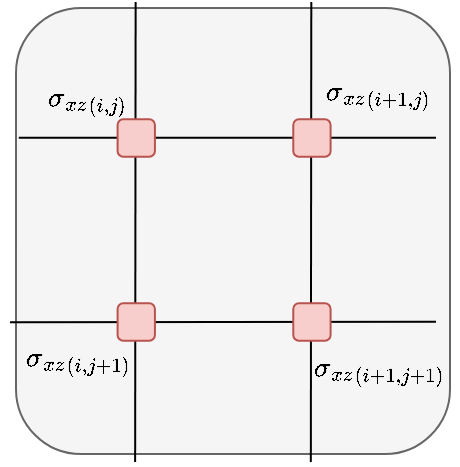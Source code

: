 <mxfile version="22.1.7" type="github">
  <diagram name="第 1 页" id="ytVl9bIwSj31jDskWyxF">
    <mxGraphModel dx="1340" dy="278" grid="0" gridSize="10" guides="1" tooltips="1" connect="1" arrows="1" fold="1" page="1" pageScale="1" pageWidth="827" pageHeight="1169" math="1" shadow="0">
      <root>
        <mxCell id="0" />
        <mxCell id="1" parent="0" />
        <mxCell id="hVE_uhket6KHbPChakAS-282" value="" style="group;rounded=1;" vertex="1" connectable="0" parent="1">
          <mxGeometry x="-423" y="870" width="220" height="230" as="geometry" />
        </mxCell>
        <mxCell id="hVE_uhket6KHbPChakAS-283" value="" style="rounded=1;whiteSpace=wrap;html=1;fillColor=#f5f5f5;fontColor=#333333;strokeColor=#666666;" vertex="1" parent="hVE_uhket6KHbPChakAS-282">
          <mxGeometry x="3" y="3" width="217" height="223" as="geometry" />
        </mxCell>
        <mxCell id="hVE_uhket6KHbPChakAS-284" value="" style="endArrow=none;html=1;rounded=1;" edge="1" parent="hVE_uhket6KHbPChakAS-282">
          <mxGeometry width="50" height="50" relative="1" as="geometry">
            <mxPoint x="4.392" y="67.85" as="sourcePoint" />
            <mxPoint x="213.0" y="67.85" as="targetPoint" />
          </mxGeometry>
        </mxCell>
        <mxCell id="hVE_uhket6KHbPChakAS-285" value="" style="endArrow=none;html=1;rounded=1;" edge="1" parent="hVE_uhket6KHbPChakAS-282">
          <mxGeometry width="50" height="50" relative="1" as="geometry">
            <mxPoint x="62.813" as="sourcePoint" />
            <mxPoint x="62.582" y="230.0" as="targetPoint" />
          </mxGeometry>
        </mxCell>
        <mxCell id="hVE_uhket6KHbPChakAS-286" value="" style="endArrow=none;html=1;rounded=1;" edge="1" parent="hVE_uhket6KHbPChakAS-282">
          <mxGeometry width="50" height="50" relative="1" as="geometry">
            <mxPoint x="150.648" as="sourcePoint" />
            <mxPoint x="150.418" y="230.0" as="targetPoint" />
          </mxGeometry>
        </mxCell>
        <mxCell id="hVE_uhket6KHbPChakAS-287" value="" style="endArrow=none;html=1;rounded=1;" edge="1" parent="hVE_uhket6KHbPChakAS-282">
          <mxGeometry width="50" height="50" relative="1" as="geometry">
            <mxPoint y="160.092" as="sourcePoint" />
            <mxPoint x="213.0" y="159.85" as="targetPoint" />
          </mxGeometry>
        </mxCell>
        <mxCell id="hVE_uhket6KHbPChakAS-288" value="" style="whiteSpace=wrap;html=1;aspect=fixed;fillColor=#f8cecc;strokeColor=#b85450;rounded=1;" vertex="1" parent="hVE_uhket6KHbPChakAS-282">
          <mxGeometry x="53.799" y="58.65" width="18.665" height="18.665" as="geometry" />
        </mxCell>
        <mxCell id="hVE_uhket6KHbPChakAS-289" value="" style="whiteSpace=wrap;html=1;aspect=fixed;fillColor=#f8cecc;strokeColor=#b85450;rounded=1;" vertex="1" parent="hVE_uhket6KHbPChakAS-282">
          <mxGeometry x="141.634" y="58.65" width="18.665" height="18.665" as="geometry" />
        </mxCell>
        <mxCell id="hVE_uhket6KHbPChakAS-290" value="" style="whiteSpace=wrap;html=1;aspect=fixed;fillColor=#f8cecc;strokeColor=#b85450;rounded=1;" vertex="1" parent="hVE_uhket6KHbPChakAS-282">
          <mxGeometry x="53.799" y="150.65" width="18.665" height="18.665" as="geometry" />
        </mxCell>
        <mxCell id="hVE_uhket6KHbPChakAS-291" value="" style="whiteSpace=wrap;html=1;aspect=fixed;fillColor=#f8cecc;strokeColor=#b85450;rounded=1;" vertex="1" parent="hVE_uhket6KHbPChakAS-282">
          <mxGeometry x="141.634" y="150.65" width="18.665" height="18.665" as="geometry" />
        </mxCell>
        <mxCell id="hVE_uhket6KHbPChakAS-292" value="$${\sigma_{xz}&lt;br&gt;}_{(i, j+1)}$$" style="text;html=1;strokeColor=none;fillColor=none;align=center;verticalAlign=middle;whiteSpace=wrap;rounded=1;" vertex="1" parent="hVE_uhket6KHbPChakAS-282">
          <mxGeometry x="13.0" y="169.31" width="43" height="20" as="geometry" />
        </mxCell>
        <mxCell id="hVE_uhket6KHbPChakAS-293" value="$${\sigma_{xz}&lt;br&gt;}_{(i+1, j+1)}$$" style="text;html=1;strokeColor=none;fillColor=none;align=center;verticalAlign=middle;whiteSpace=wrap;rounded=1;" vertex="1" parent="hVE_uhket6KHbPChakAS-282">
          <mxGeometry x="163" y="174.0" width="43" height="20" as="geometry" />
        </mxCell>
        <mxCell id="hVE_uhket6KHbPChakAS-294" value="$${\sigma_{xz}&lt;br&gt;}_{(i+1, j)}$$" style="text;html=1;strokeColor=none;fillColor=none;align=center;verticalAlign=middle;whiteSpace=wrap;rounded=1;" vertex="1" parent="hVE_uhket6KHbPChakAS-282">
          <mxGeometry x="163" y="35.65" width="43" height="20" as="geometry" />
        </mxCell>
        <mxCell id="hVE_uhket6KHbPChakAS-295" value="$${\sigma_{xz}&lt;br&gt;}_{(i, j)}$$" style="text;html=1;strokeColor=none;fillColor=none;align=center;verticalAlign=middle;whiteSpace=wrap;rounded=1;" vertex="1" parent="hVE_uhket6KHbPChakAS-282">
          <mxGeometry x="17.0" y="38.65" width="43" height="20" as="geometry" />
        </mxCell>
      </root>
    </mxGraphModel>
  </diagram>
</mxfile>
